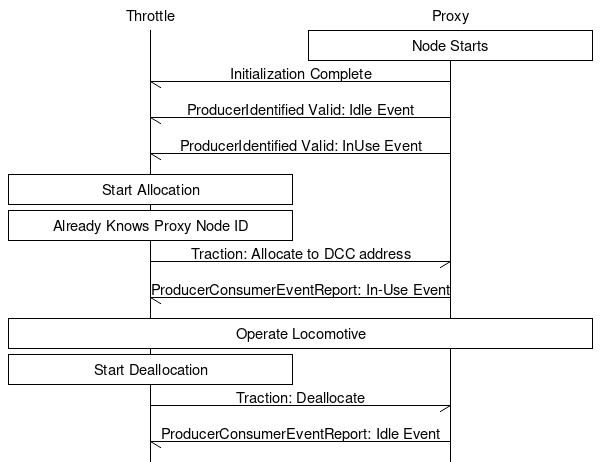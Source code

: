 # MSC for normal allocation & deallocation of a traction proxy
msc {

  t [label="Throttle"], p [label="Proxy"];


  p box p [label="Node Starts"];
  

  p->t [ label = "Initialization Complete" ] ;
  p->t [ label = "ProducerIdentified Valid: Idle Event" ] ;
  p->t [ label = "ProducerIdentified Valid: InUse Event" ] ;

  t box t [label="Start Allocation"];

  t box t [label="Already Knows Proxy Node ID"];

  t->p [ label = "Traction: Allocate to DCC address" ] ;
  p->t [ label = "ProducerConsumerEventReport: In-Use Event" ] ;


  t box p [label="Operate Locomotive"];

  t box t [label="Start Deallocation"];

  t->p [ label = "Traction: Deallocate" ] ;
  p->t [ label = "ProducerConsumerEventReport: Idle Event" ] ;
  
}
